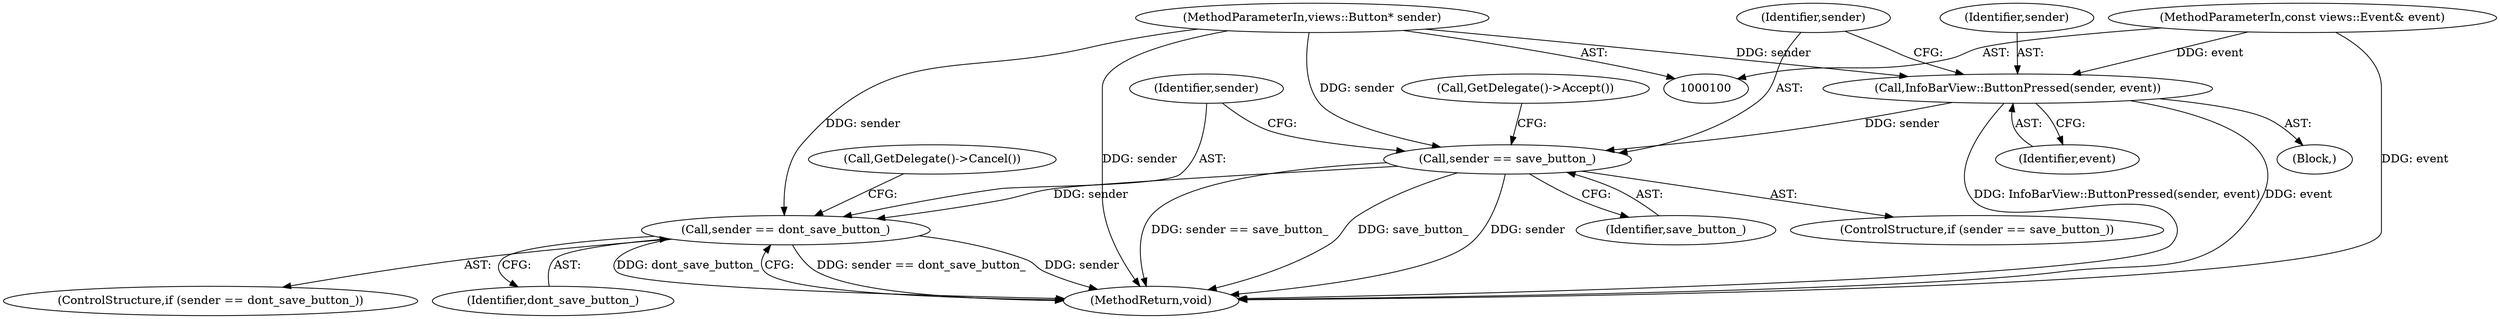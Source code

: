 digraph "0_Chrome_fc3c351a3d995f73ead5c92354396a7ec2b14e3f@API" {
"1000117" [label="(Call,sender == dont_save_button_)"];
"1000108" [label="(Call,sender == save_button_)"];
"1000104" [label="(Call,InfoBarView::ButtonPressed(sender, event))"];
"1000101" [label="(MethodParameterIn,views::Button* sender)"];
"1000102" [label="(MethodParameterIn,const views::Event& event)"];
"1000102" [label="(MethodParameterIn,const views::Event& event)"];
"1000113" [label="(Call,GetDelegate()->Accept())"];
"1000116" [label="(ControlStructure,if (sender == dont_save_button_))"];
"1000109" [label="(Identifier,sender)"];
"1000124" [label="(MethodReturn,void)"];
"1000117" [label="(Call,sender == dont_save_button_)"];
"1000122" [label="(Call,GetDelegate()->Cancel())"];
"1000119" [label="(Identifier,dont_save_button_)"];
"1000107" [label="(ControlStructure,if (sender == save_button_))"];
"1000103" [label="(Block,)"];
"1000106" [label="(Identifier,event)"];
"1000110" [label="(Identifier,save_button_)"];
"1000101" [label="(MethodParameterIn,views::Button* sender)"];
"1000105" [label="(Identifier,sender)"];
"1000104" [label="(Call,InfoBarView::ButtonPressed(sender, event))"];
"1000108" [label="(Call,sender == save_button_)"];
"1000118" [label="(Identifier,sender)"];
"1000117" -> "1000116"  [label="AST: "];
"1000117" -> "1000119"  [label="CFG: "];
"1000118" -> "1000117"  [label="AST: "];
"1000119" -> "1000117"  [label="AST: "];
"1000122" -> "1000117"  [label="CFG: "];
"1000124" -> "1000117"  [label="CFG: "];
"1000117" -> "1000124"  [label="DDG: sender == dont_save_button_"];
"1000117" -> "1000124"  [label="DDG: sender"];
"1000117" -> "1000124"  [label="DDG: dont_save_button_"];
"1000108" -> "1000117"  [label="DDG: sender"];
"1000101" -> "1000117"  [label="DDG: sender"];
"1000108" -> "1000107"  [label="AST: "];
"1000108" -> "1000110"  [label="CFG: "];
"1000109" -> "1000108"  [label="AST: "];
"1000110" -> "1000108"  [label="AST: "];
"1000113" -> "1000108"  [label="CFG: "];
"1000118" -> "1000108"  [label="CFG: "];
"1000108" -> "1000124"  [label="DDG: sender == save_button_"];
"1000108" -> "1000124"  [label="DDG: save_button_"];
"1000108" -> "1000124"  [label="DDG: sender"];
"1000104" -> "1000108"  [label="DDG: sender"];
"1000101" -> "1000108"  [label="DDG: sender"];
"1000104" -> "1000103"  [label="AST: "];
"1000104" -> "1000106"  [label="CFG: "];
"1000105" -> "1000104"  [label="AST: "];
"1000106" -> "1000104"  [label="AST: "];
"1000109" -> "1000104"  [label="CFG: "];
"1000104" -> "1000124"  [label="DDG: InfoBarView::ButtonPressed(sender, event)"];
"1000104" -> "1000124"  [label="DDG: event"];
"1000101" -> "1000104"  [label="DDG: sender"];
"1000102" -> "1000104"  [label="DDG: event"];
"1000101" -> "1000100"  [label="AST: "];
"1000101" -> "1000124"  [label="DDG: sender"];
"1000102" -> "1000100"  [label="AST: "];
"1000102" -> "1000124"  [label="DDG: event"];
}
